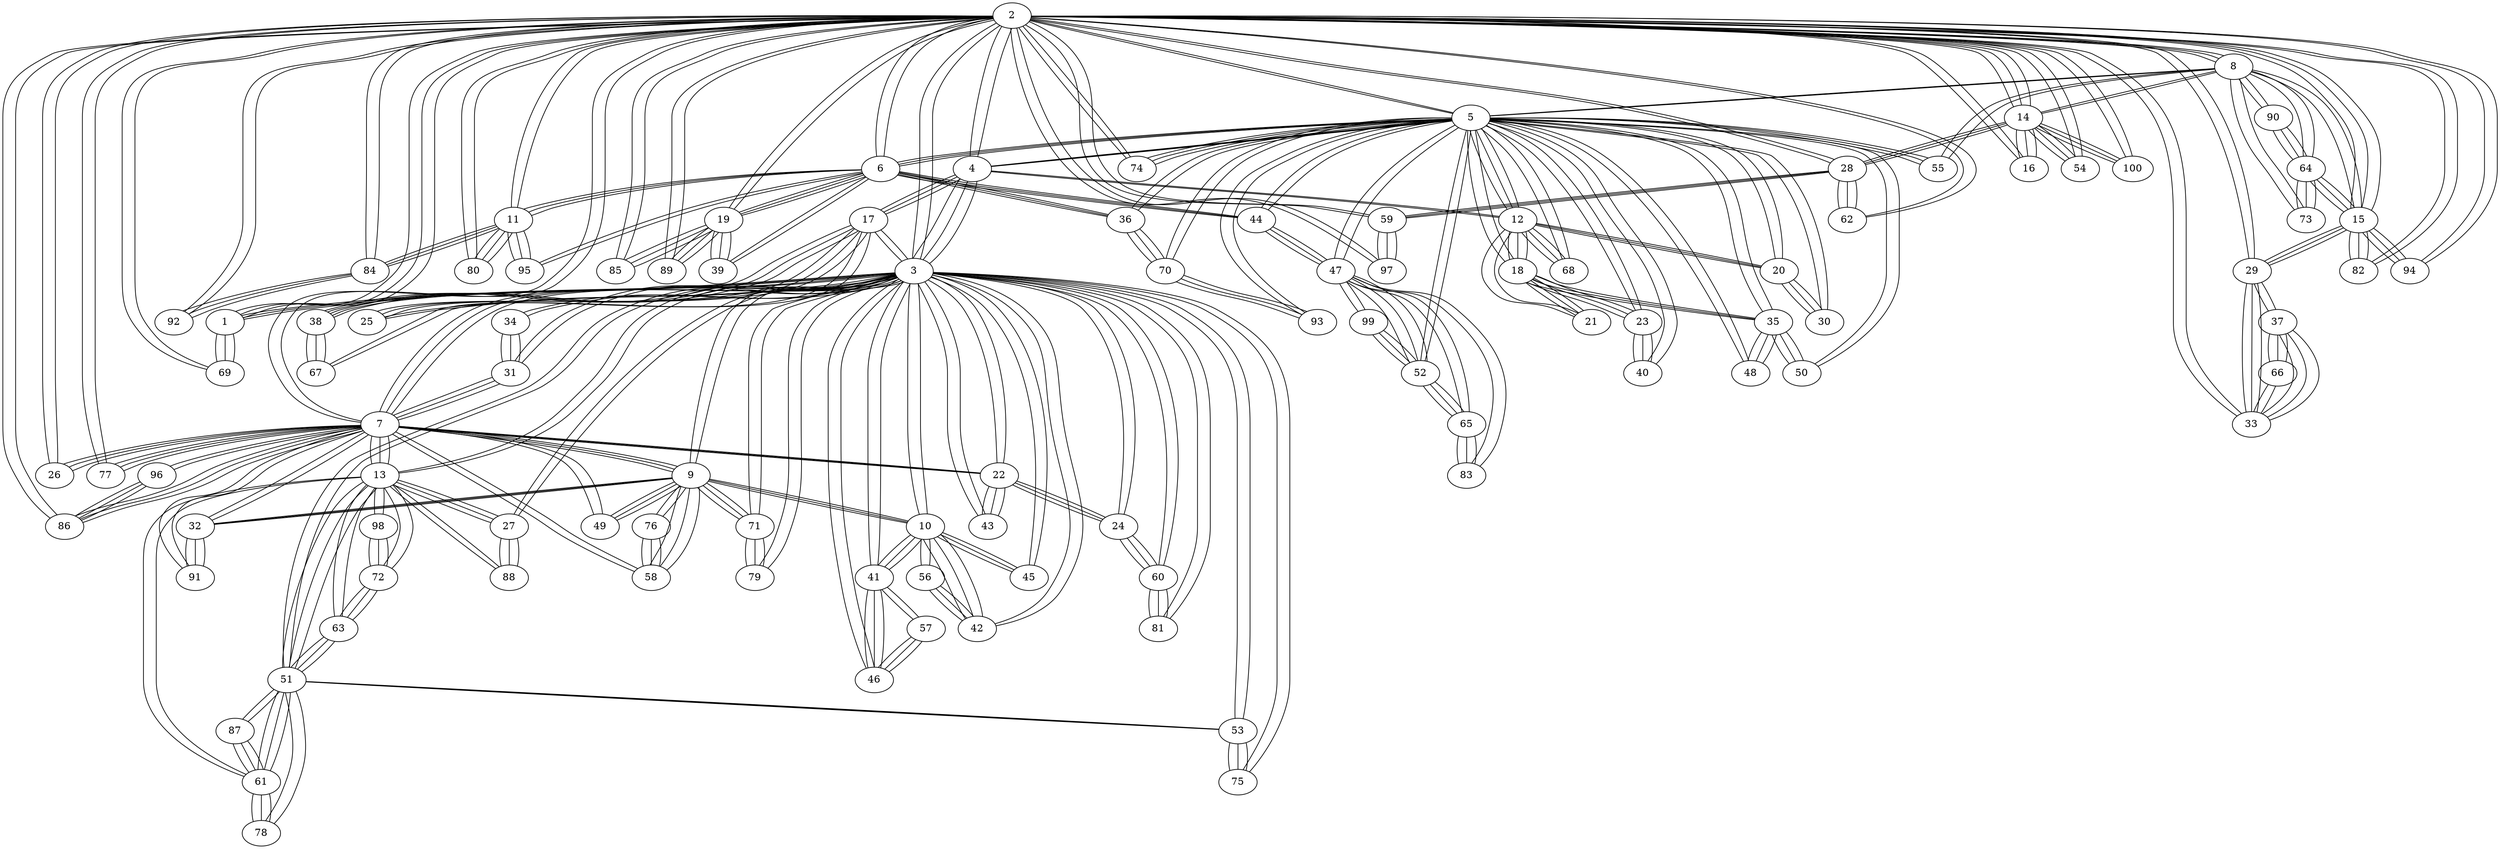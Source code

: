 graph sample {
2 -- 8;
1 -- 2;
3 -- 1;
3 -- 2;
2 -- 3;
4 -- 3;
4 -- 2;
2 -- 4;
5 -- 4;
5 -- 2;
2 -- 5;
6 -- 5;
6 -- 2;
2 -- 6;
11 -- 6;
11 -- 2;
2 -- 11;
80 -- 11;
80 -- 2;
2 -- 80;
11 -- 80;
80 -- 11;
84 -- 11;
84 -- 2;
2 -- 84;
92 -- 84;
92 -- 2;
2 -- 92;
84 -- 92;
92 -- 84;
11 -- 84;
84 -- 11;
95 -- 11;
95 -- 6;
6 -- 95;
11 -- 95;
95 -- 11;
6 -- 11;
11 -- 6;
19 -- 6;
19 -- 2;
2 -- 19;
39 -- 19;
39 -- 6;
6 -- 39;
19 -- 39;
39 -- 19;
85 -- 19;
85 -- 2;
2 -- 85;
19 -- 85;
85 -- 19;
89 -- 19;
89 -- 2;
2 -- 89;
19 -- 89;
89 -- 19;
6 -- 19;
19 -- 6;
36 -- 6;
36 -- 5;
5 -- 36;
70 -- 36;
70 -- 5;
5 -- 70;
93 -- 70;
93 -- 5;
5 -- 93;
70 -- 93;
93 -- 70;
36 -- 70;
70 -- 36;
6 -- 36;
36 -- 6;
44 -- 6;
44 -- 5;
5 -- 44;
47 -- 44;
47 -- 5;
5 -- 47;
52 -- 47;
52 -- 5;
5 -- 52;
65 -- 52;
65 -- 47;
47 -- 65;
83 -- 65;
83 -- 47;
47 -- 83;
65 -- 83;
83 -- 65;
52 -- 65;
65 -- 52;
99 -- 52;
99 -- 47;
47 -- 99;
52 -- 99;
99 -- 52;
47 -- 52;
52 -- 47;
44 -- 47;
47 -- 44;
6 -- 44;
44 -- 6;
5 -- 6;
6 -- 5;
5 -- 8;
8 -- 5;
12 -- 5;
12 -- 4;
4 -- 12;
18 -- 12;
18 -- 5;
5 -- 18;
21 -- 18;
21 -- 12;
12 -- 21;
18 -- 21;
21 -- 18;
23 -- 18;
23 -- 5;
5 -- 23;
40 -- 23;
40 -- 5;
5 -- 40;
23 -- 40;
40 -- 23;
18 -- 23;
23 -- 18;
35 -- 18;
35 -- 5;
5 -- 35;
48 -- 35;
48 -- 5;
5 -- 48;
35 -- 48;
48 -- 35;
50 -- 35;
50 -- 5;
5 -- 50;
35 -- 50;
50 -- 35;
18 -- 35;
35 -- 18;
12 -- 18;
18 -- 12;
20 -- 12;
20 -- 5;
5 -- 20;
30 -- 20;
30 -- 5;
5 -- 30;
20 -- 30;
30 -- 20;
12 -- 20;
20 -- 12;
68 -- 12;
68 -- 5;
5 -- 68;
12 -- 68;
68 -- 12;
5 -- 12;
12 -- 5;
55 -- 5;
55 -- 8;
8 -- 55;
5 -- 55;
55 -- 5;
74 -- 5;
74 -- 2;
2 -- 74;
5 -- 74;
74 -- 5;
4 -- 5;
5 -- 4;
17 -- 4;
17 -- 3;
3 -- 17;
25 -- 17;
25 -- 3;
3 -- 25;
17 -- 25;
25 -- 17;
38 -- 17;
38 -- 3;
3 -- 38;
67 -- 38;
67 -- 17;
17 -- 67;
38 -- 67;
67 -- 38;
17 -- 38;
38 -- 17;
4 -- 17;
17 -- 4;
3 -- 4;
4 -- 3;
7 -- 3;
7 -- 2;
2 -- 7;
9 -- 7;
9 -- 3;
3 -- 9;
10 -- 9;
10 -- 3;
3 -- 10;
41 -- 10;
41 -- 3;
3 -- 41;
46 -- 41;
46 -- 3;
3 -- 46;
57 -- 46;
57 -- 41;
41 -- 57;
46 -- 57;
57 -- 46;
41 -- 46;
46 -- 41;
10 -- 41;
41 -- 10;
42 -- 10;
42 -- 3;
3 -- 42;
56 -- 42;
56 -- 10;
10 -- 56;
42 -- 56;
56 -- 42;
10 -- 42;
42 -- 10;
45 -- 10;
45 -- 3;
3 -- 45;
10 -- 45;
45 -- 10;
9 -- 10;
10 -- 9;
32 -- 9;
32 -- 7;
7 -- 32;
91 -- 32;
91 -- 7;
7 -- 91;
32 -- 91;
91 -- 32;
9 -- 32;
32 -- 9;
49 -- 9;
49 -- 7;
7 -- 49;
9 -- 49;
49 -- 9;
58 -- 9;
58 -- 7;
7 -- 58;
76 -- 58;
76 -- 9;
9 -- 76;
58 -- 76;
76 -- 58;
9 -- 58;
58 -- 9;
71 -- 9;
71 -- 3;
3 -- 71;
79 -- 71;
79 -- 3;
3 -- 79;
71 -- 79;
79 -- 71;
9 -- 71;
71 -- 9;
7 -- 9;
9 -- 7;
13 -- 7;
13 -- 3;
3 -- 13;
27 -- 13;
27 -- 3;
3 -- 27;
88 -- 27;
88 -- 13;
13 -- 88;
27 -- 88;
88 -- 27;
13 -- 27;
27 -- 13;
51 -- 13;
51 -- 3;
3 -- 51;
53 -- 51;
53 -- 3;
3 -- 53;
75 -- 53;
75 -- 3;
3 -- 75;
53 -- 75;
75 -- 53;
51 -- 53;
53 -- 51;
61 -- 51;
61 -- 13;
13 -- 61;
78 -- 61;
78 -- 51;
51 -- 78;
61 -- 78;
78 -- 61;
87 -- 61;
87 -- 51;
51 -- 87;
61 -- 87;
87 -- 61;
51 -- 61;
61 -- 51;
63 -- 51;
63 -- 13;
13 -- 63;
72 -- 63;
72 -- 13;
13 -- 72;
98 -- 72;
98 -- 13;
13 -- 98;
72 -- 98;
98 -- 72;
63 -- 72;
72 -- 63;
51 -- 63;
63 -- 51;
13 -- 51;
51 -- 13;
7 -- 13;
13 -- 7;
22 -- 7;
22 -- 3;
3 -- 22;
24 -- 22;
24 -- 3;
3 -- 24;
60 -- 24;
60 -- 3;
3 -- 60;
81 -- 60;
81 -- 3;
3 -- 81;
60 -- 81;
81 -- 60;
24 -- 60;
60 -- 24;
22 -- 24;
24 -- 22;
43 -- 22;
43 -- 3;
3 -- 43;
22 -- 43;
43 -- 22;
7 -- 22;
22 -- 7;
26 -- 7;
26 -- 2;
2 -- 26;
7 -- 26;
26 -- 7;
31 -- 7;
31 -- 3;
3 -- 31;
34 -- 31;
34 -- 3;
3 -- 34;
31 -- 34;
34 -- 31;
7 -- 31;
31 -- 7;
77 -- 7;
77 -- 2;
2 -- 77;
7 -- 77;
77 -- 7;
86 -- 7;
86 -- 2;
2 -- 86;
96 -- 86;
96 -- 7;
7 -- 96;
86 -- 96;
96 -- 86;
7 -- 86;
86 -- 7;
3 -- 7;
7 -- 3;
1 -- 3;
3 -- 1;
69 -- 1;
69 -- 2;
2 -- 69;
1 -- 69;
69 -- 1;
2 -- 1;
1 -- 2;
14 -- 2;
14 -- 8;
8 -- 14;
16 -- 14;
16 -- 2;
2 -- 16;
14 -- 16;
16 -- 14;
28 -- 14;
28 -- 2;
2 -- 28;
59 -- 28;
59 -- 2;
2 -- 59;
97 -- 59;
97 -- 2;
2 -- 97;
59 -- 97;
97 -- 59;
28 -- 59;
59 -- 28;
62 -- 28;
62 -- 2;
2 -- 62;
28 -- 62;
62 -- 28;
14 -- 28;
28 -- 14;
54 -- 14;
54 -- 2;
2 -- 54;
14 -- 54;
54 -- 14;
100 -- 14;
100 -- 2;
2 -- 100;
14 -- 100;
100 -- 14;
2 -- 14;
14 -- 2;
15 -- 2;
15 -- 8;
8 -- 15;
29 -- 15;
29 -- 2;
2 -- 29;
33 -- 29;
33 -- 2;
2 -- 33;
37 -- 33;
37 -- 29;
29 -- 37;
66 -- 37;
66 -- 33;
33 -- 66;
37 -- 66;
66 -- 37;
33 -- 37;
37 -- 33;
29 -- 33;
33 -- 29;
15 -- 29;
29 -- 15;
64 -- 15;
64 -- 8;
8 -- 64;
73 -- 64;
73 -- 8;
8 -- 73;
64 -- 73;
73 -- 64;
90 -- 64;
90 -- 8;
8 -- 90;
64 -- 90;
90 -- 64;
15 -- 64;
64 -- 15;
82 -- 15;
82 -- 2;
2 -- 82;
15 -- 82;
82 -- 15;
94 -- 15;
94 -- 2;
2 -- 94;
15 -- 94;
94 -- 15;
2 -- 15;
15 -- 2;
8 -- 2;
2 -- 8;
}